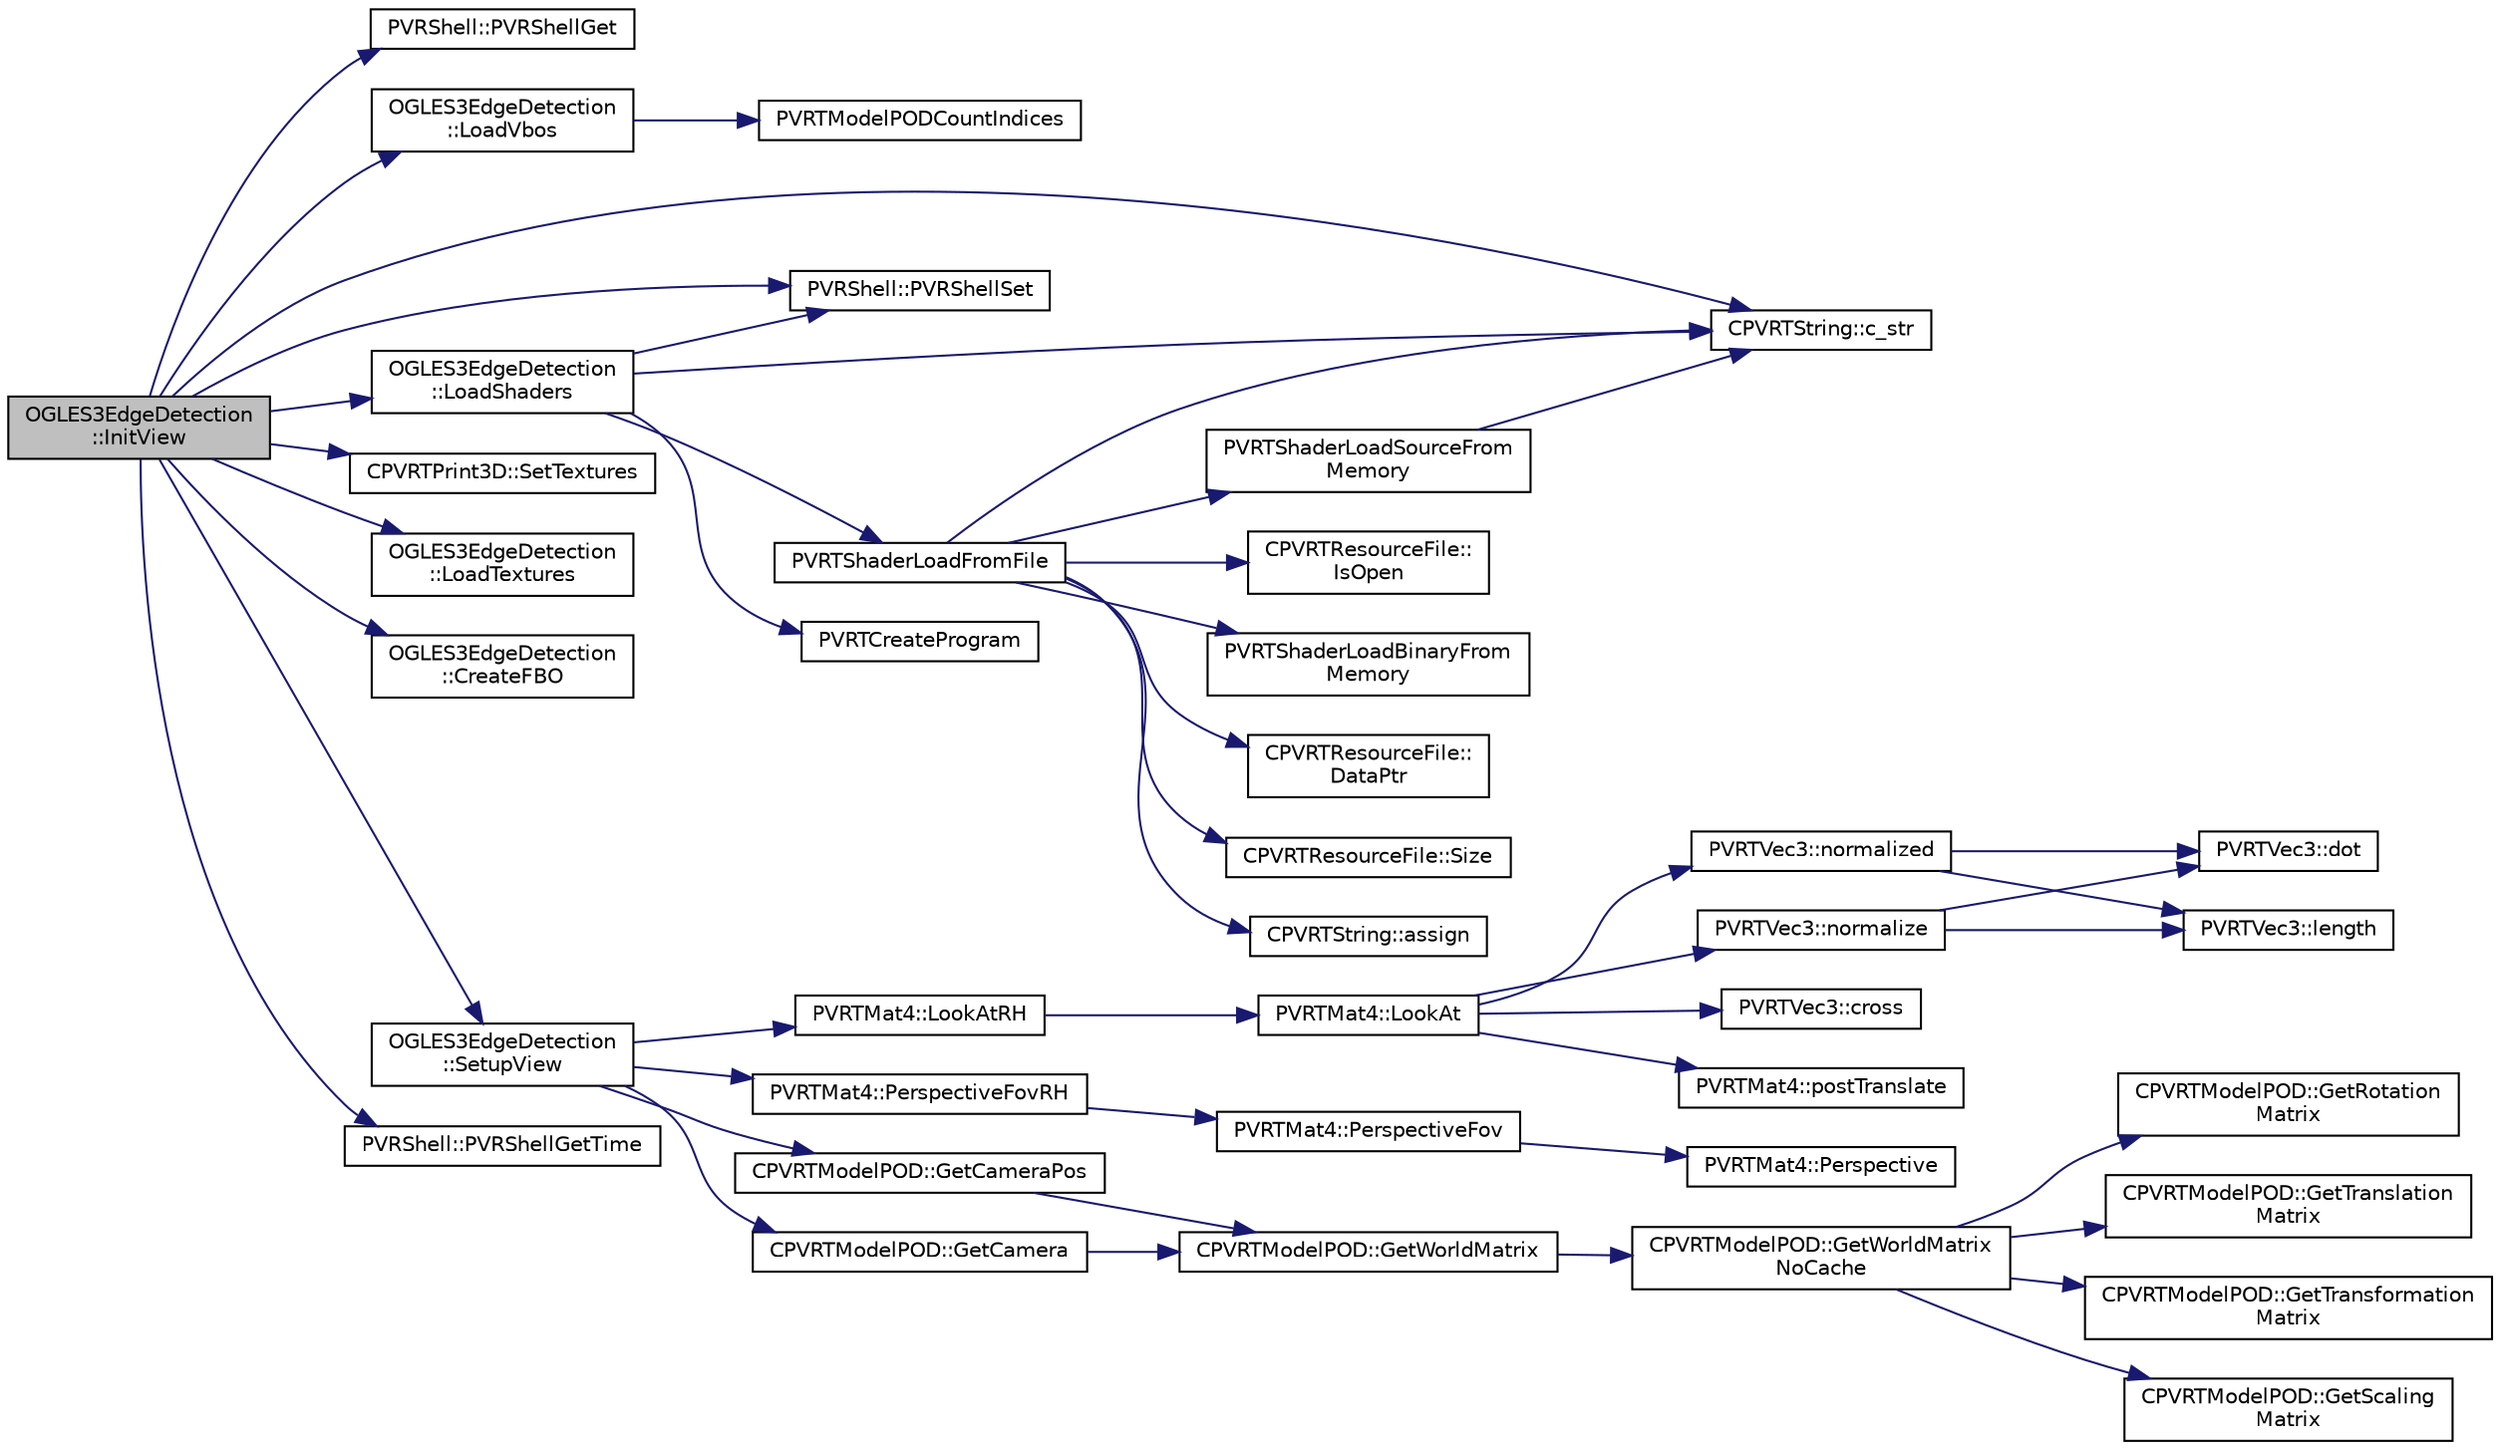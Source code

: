 digraph "OGLES3EdgeDetection::InitView"
{
  edge [fontname="Helvetica",fontsize="10",labelfontname="Helvetica",labelfontsize="10"];
  node [fontname="Helvetica",fontsize="10",shape=record];
  rankdir="LR";
  Node1 [label="OGLES3EdgeDetection\l::InitView",height=0.2,width=0.4,color="black", fillcolor="grey75", style="filled", fontcolor="black"];
  Node1 -> Node2 [color="midnightblue",fontsize="10",style="solid",fontname="Helvetica"];
  Node2 [label="PVRShell::PVRShellGet",height=0.2,width=0.4,color="black", fillcolor="white", style="filled",URL="$class_p_v_r_shell.html#ad58b00376cdae7a8aeea41fc17367bfd",tooltip="This function is used to get parameters from the PVRShell. It can be called from anywhere in the prog..."];
  Node1 -> Node3 [color="midnightblue",fontsize="10",style="solid",fontname="Helvetica"];
  Node3 [label="OGLES3EdgeDetection\l::LoadVbos",height=0.2,width=0.4,color="black", fillcolor="white", style="filled",URL="$class_o_g_l_e_s3_edge_detection.html#a6ffb6feb13d9ff1134356dbf0258c279"];
  Node3 -> Node4 [color="midnightblue",fontsize="10",style="solid",fontname="Helvetica"];
  Node4 [label="PVRTModelPODCountIndices",height=0.2,width=0.4,color="black", fillcolor="white", style="filled",URL="$_p_v_r_t_model_p_o_d_8h.html#a30211d755b5779ba7f85269a248b9254"];
  Node1 -> Node5 [color="midnightblue",fontsize="10",style="solid",fontname="Helvetica"];
  Node5 [label="PVRShell::PVRShellSet",height=0.2,width=0.4,color="black", fillcolor="white", style="filled",URL="$class_p_v_r_shell.html#afe4052dde87d659948defdd63529eee6",tooltip="This function is used to pass preferences to the PVRShell. If used, this function must be called from..."];
  Node1 -> Node6 [color="midnightblue",fontsize="10",style="solid",fontname="Helvetica"];
  Node6 [label="CPVRTString::c_str",height=0.2,width=0.4,color="black", fillcolor="white", style="filled",URL="$class_c_p_v_r_t_string.html#aabd1f2848c4b1d65e7418b264502687d",tooltip="Returns a const char* pointer of the string. "];
  Node1 -> Node7 [color="midnightblue",fontsize="10",style="solid",fontname="Helvetica"];
  Node7 [label="CPVRTPrint3D::SetTextures",height=0.2,width=0.4,color="black", fillcolor="white", style="filled",URL="$class_c_p_v_r_t_print3_d.html#a83a1fbe0a34d14a6a0d206b1e555dda7",tooltip="Initialization and texture upload of default font data. Should be called only once for a Print3D obje..."];
  Node1 -> Node8 [color="midnightblue",fontsize="10",style="solid",fontname="Helvetica"];
  Node8 [label="OGLES3EdgeDetection\l::LoadTextures",height=0.2,width=0.4,color="black", fillcolor="white", style="filled",URL="$class_o_g_l_e_s3_edge_detection.html#a385c9655de6ad857aad289ea02863949"];
  Node1 -> Node9 [color="midnightblue",fontsize="10",style="solid",fontname="Helvetica"];
  Node9 [label="OGLES3EdgeDetection\l::LoadShaders",height=0.2,width=0.4,color="black", fillcolor="white", style="filled",URL="$class_o_g_l_e_s3_edge_detection.html#aa35c89d1640749ddc3df9ae8885cd0e8"];
  Node9 -> Node10 [color="midnightblue",fontsize="10",style="solid",fontname="Helvetica"];
  Node10 [label="PVRTShaderLoadFromFile",height=0.2,width=0.4,color="black", fillcolor="white", style="filled",URL="$group___a_p_i___o_g_l_e_s2.html#ga568b6b49364c381f51f873e86d125138",tooltip="Loads a shader file into memory and passes it to the GL. It also passes defines that need to be pre-a..."];
  Node10 -> Node11 [color="midnightblue",fontsize="10",style="solid",fontname="Helvetica"];
  Node11 [label="CPVRTResourceFile::\lIsOpen",height=0.2,width=0.4,color="black", fillcolor="white", style="filled",URL="$class_c_p_v_r_t_resource_file.html#a484df820e9829438c0601bbc0aef7797",tooltip="Is the file open. "];
  Node10 -> Node12 [color="midnightblue",fontsize="10",style="solid",fontname="Helvetica"];
  Node12 [label="PVRTShaderLoadBinaryFrom\lMemory",height=0.2,width=0.4,color="black", fillcolor="white", style="filled",URL="$group___a_p_i___o_g_l_e_s2.html#gaeae857167097428a210514c0695a3ac7",tooltip="Takes a shader binary from memory and passes it to the GL. "];
  Node10 -> Node13 [color="midnightblue",fontsize="10",style="solid",fontname="Helvetica"];
  Node13 [label="CPVRTResourceFile::\lDataPtr",height=0.2,width=0.4,color="black", fillcolor="white", style="filled",URL="$class_c_p_v_r_t_resource_file.html#af3da413665ad9e932ae95676f3605781",tooltip="Returns a pointer to the file data. If the data is expected to be a string don&#39;t assume that it is nu..."];
  Node10 -> Node14 [color="midnightblue",fontsize="10",style="solid",fontname="Helvetica"];
  Node14 [label="CPVRTResourceFile::Size",height=0.2,width=0.4,color="black", fillcolor="white", style="filled",URL="$class_c_p_v_r_t_resource_file.html#adfd470f542fd27ee904966b116afd617",tooltip="Returns the size of the opened file. "];
  Node10 -> Node15 [color="midnightblue",fontsize="10",style="solid",fontname="Helvetica"];
  Node15 [label="CPVRTString::assign",height=0.2,width=0.4,color="black", fillcolor="white", style="filled",URL="$class_c_p_v_r_t_string.html#ada0fed209f3ddcb45cde07eff41b718a",tooltip="Assigns the string to the string _Ptr. "];
  Node10 -> Node6 [color="midnightblue",fontsize="10",style="solid",fontname="Helvetica"];
  Node10 -> Node16 [color="midnightblue",fontsize="10",style="solid",fontname="Helvetica"];
  Node16 [label="PVRTShaderLoadSourceFrom\lMemory",height=0.2,width=0.4,color="black", fillcolor="white", style="filled",URL="$group___a_p_i___o_g_l_e_s2.html#ga01702688579886d94df09c62817fab6c",tooltip="Loads a shader source code into memory and compiles it. It also pre-appends the array of defines that..."];
  Node16 -> Node6 [color="midnightblue",fontsize="10",style="solid",fontname="Helvetica"];
  Node9 -> Node17 [color="midnightblue",fontsize="10",style="solid",fontname="Helvetica"];
  Node17 [label="PVRTCreateProgram",height=0.2,width=0.4,color="black", fillcolor="white", style="filled",URL="$group___a_p_i___o_g_l_e_s2.html#ga47ba5cd4baf3d8541e222081b521d5c6",tooltip="Links a shader program. "];
  Node9 -> Node5 [color="midnightblue",fontsize="10",style="solid",fontname="Helvetica"];
  Node9 -> Node6 [color="midnightblue",fontsize="10",style="solid",fontname="Helvetica"];
  Node1 -> Node18 [color="midnightblue",fontsize="10",style="solid",fontname="Helvetica"];
  Node18 [label="OGLES3EdgeDetection\l::CreateFBO",height=0.2,width=0.4,color="black", fillcolor="white", style="filled",URL="$class_o_g_l_e_s3_edge_detection.html#a30ee2380b777d724cda6cd5ac55c349f"];
  Node1 -> Node19 [color="midnightblue",fontsize="10",style="solid",fontname="Helvetica"];
  Node19 [label="OGLES3EdgeDetection\l::SetupView",height=0.2,width=0.4,color="black", fillcolor="white", style="filled",URL="$class_o_g_l_e_s3_edge_detection.html#a25890cacb4e3b9cd75193851fefda205"];
  Node19 -> Node20 [color="midnightblue",fontsize="10",style="solid",fontname="Helvetica"];
  Node20 [label="CPVRTModelPOD::GetCameraPos",height=0.2,width=0.4,color="black", fillcolor="white", style="filled",URL="$class_c_p_v_r_t_model_p_o_d.html#a169b7cd0640846ee50a1ec7f1ba72550",tooltip="Calculate the position of the camera and its target. Uses animation data. If the queried camera does ..."];
  Node20 -> Node21 [color="midnightblue",fontsize="10",style="solid",fontname="Helvetica"];
  Node21 [label="CPVRTModelPOD::GetWorldMatrix",height=0.2,width=0.4,color="black", fillcolor="white", style="filled",URL="$class_c_p_v_r_t_model_p_o_d.html#a275eceb98a361d91d77e15b54238a8de",tooltip="Generates the world matrix for the given Mesh Instance; applies the parent&#39;s transform too..."];
  Node21 -> Node22 [color="midnightblue",fontsize="10",style="solid",fontname="Helvetica"];
  Node22 [label="CPVRTModelPOD::GetWorldMatrix\lNoCache",height=0.2,width=0.4,color="black", fillcolor="white", style="filled",URL="$class_c_p_v_r_t_model_p_o_d.html#a5d8930577009f9c922665522ca9bb1c3",tooltip="Generates the world matrix for the given Mesh Instance; applies the parent&#39;s transform too..."];
  Node22 -> Node23 [color="midnightblue",fontsize="10",style="solid",fontname="Helvetica"];
  Node23 [label="CPVRTModelPOD::GetTransformation\lMatrix",height=0.2,width=0.4,color="black", fillcolor="white", style="filled",URL="$class_c_p_v_r_t_model_p_o_d.html#ab614a904956547c6cd7c623046f888b2",tooltip="Generates the world matrix for the given Mesh Instance; applies the parent&#39;s transform too..."];
  Node22 -> Node24 [color="midnightblue",fontsize="10",style="solid",fontname="Helvetica"];
  Node24 [label="CPVRTModelPOD::GetScaling\lMatrix",height=0.2,width=0.4,color="black", fillcolor="white", style="filled",URL="$class_c_p_v_r_t_model_p_o_d.html#aaf982331192d8590949796dd61777c8a",tooltip="Generates the world matrix for the given Mesh Instance; applies the parent&#39;s transform too..."];
  Node22 -> Node25 [color="midnightblue",fontsize="10",style="solid",fontname="Helvetica"];
  Node25 [label="CPVRTModelPOD::GetRotation\lMatrix",height=0.2,width=0.4,color="black", fillcolor="white", style="filled",URL="$class_c_p_v_r_t_model_p_o_d.html#a021fd16d1c7d7f3e09ba1e133289d0e7",tooltip="Generates the world matrix for the given Mesh Instance; applies the parent&#39;s transform too..."];
  Node22 -> Node26 [color="midnightblue",fontsize="10",style="solid",fontname="Helvetica"];
  Node26 [label="CPVRTModelPOD::GetTranslation\lMatrix",height=0.2,width=0.4,color="black", fillcolor="white", style="filled",URL="$class_c_p_v_r_t_model_p_o_d.html#a5b9cdd65e3f36c6fe3c0a6937892d506",tooltip="Generates the world matrix for the given Mesh Instance; applies the parent&#39;s transform too..."];
  Node19 -> Node27 [color="midnightblue",fontsize="10",style="solid",fontname="Helvetica"];
  Node27 [label="CPVRTModelPOD::GetCamera",height=0.2,width=0.4,color="black", fillcolor="white", style="filled",URL="$class_c_p_v_r_t_model_p_o_d.html#aa96ff6f192ed302b0f0b5461c2b266d9",tooltip="Calculate the From, To and Up vectors for the given camera. Uses animation data. Note that even if th..."];
  Node27 -> Node21 [color="midnightblue",fontsize="10",style="solid",fontname="Helvetica"];
  Node19 -> Node28 [color="midnightblue",fontsize="10",style="solid",fontname="Helvetica"];
  Node28 [label="PVRTMat4::LookAtRH",height=0.2,width=0.4,color="black", fillcolor="white", style="filled",URL="$struct_p_v_r_t_mat4.html#a2c91f861b78d38e0f9ea3c6728a0b03a",tooltip="Create a look-at view matrix for a right hand coordinate system. "];
  Node28 -> Node29 [color="midnightblue",fontsize="10",style="solid",fontname="Helvetica"];
  Node29 [label="PVRTMat4::LookAt",height=0.2,width=0.4,color="black", fillcolor="white", style="filled",URL="$struct_p_v_r_t_mat4.html#a499e05ac090b56a6c9478b254d68cab5",tooltip="Create a look-at view matrix. "];
  Node29 -> Node30 [color="midnightblue",fontsize="10",style="solid",fontname="Helvetica"];
  Node30 [label="PVRTVec3::normalize",height=0.2,width=0.4,color="black", fillcolor="white", style="filled",URL="$struct_p_v_r_t_vec3.html#a18fbcf5025ed7c64bb00ba27f94302a4",tooltip="normalizes the vector "];
  Node30 -> Node31 [color="midnightblue",fontsize="10",style="solid",fontname="Helvetica"];
  Node31 [label="PVRTVec3::dot",height=0.2,width=0.4,color="black", fillcolor="white", style="filled",URL="$struct_p_v_r_t_vec3.html#af9156c21175c3f3b04fb11295f336623",tooltip="calculate the scalar product of two PVRTVec3s "];
  Node30 -> Node32 [color="midnightblue",fontsize="10",style="solid",fontname="Helvetica"];
  Node32 [label="PVRTVec3::length",height=0.2,width=0.4,color="black", fillcolor="white", style="filled",URL="$struct_p_v_r_t_vec3.html#aa2c1f573d504ea9ebe52d112cfd91222",tooltip="calculates the magnitude of the vector "];
  Node29 -> Node33 [color="midnightblue",fontsize="10",style="solid",fontname="Helvetica"];
  Node33 [label="PVRTVec3::cross",height=0.2,width=0.4,color="black", fillcolor="white", style="filled",URL="$struct_p_v_r_t_vec3.html#ae5c0781b20ea9945ba92567e77782b92",tooltip="calculate the cross product of two PVRTVec3s "];
  Node29 -> Node34 [color="midnightblue",fontsize="10",style="solid",fontname="Helvetica"];
  Node34 [label="PVRTVec3::normalized",height=0.2,width=0.4,color="black", fillcolor="white", style="filled",URL="$struct_p_v_r_t_vec3.html#ac5c54e180c246587037d2f7fa2c4d12d",tooltip="returns a normalized vector of the same direction as this vector "];
  Node34 -> Node31 [color="midnightblue",fontsize="10",style="solid",fontname="Helvetica"];
  Node34 -> Node32 [color="midnightblue",fontsize="10",style="solid",fontname="Helvetica"];
  Node29 -> Node35 [color="midnightblue",fontsize="10",style="solid",fontname="Helvetica"];
  Node35 [label="PVRTMat4::postTranslate",height=0.2,width=0.4,color="black", fillcolor="white", style="filled",URL="$struct_p_v_r_t_mat4.html#a53a4cffcb0692d8c7d8bc180d8235a8d",tooltip="Alters the translation component of the transformation matrix. "];
  Node19 -> Node36 [color="midnightblue",fontsize="10",style="solid",fontname="Helvetica"];
  Node36 [label="PVRTMat4::PerspectiveFovRH",height=0.2,width=0.4,color="black", fillcolor="white", style="filled",URL="$struct_p_v_r_t_mat4.html#a614e5b42b69d123e1969e33ad8ae0e81",tooltip="Create a perspective matrix for a right hand coordinate system. "];
  Node36 -> Node37 [color="midnightblue",fontsize="10",style="solid",fontname="Helvetica"];
  Node37 [label="PVRTMat4::PerspectiveFov",height=0.2,width=0.4,color="black", fillcolor="white", style="filled",URL="$struct_p_v_r_t_mat4.html#a9e6ccece8c34673154a72f993d10529b",tooltip="Perspective calculation where field of view is used instead of near plane dimensions. "];
  Node37 -> Node38 [color="midnightblue",fontsize="10",style="solid",fontname="Helvetica"];
  Node38 [label="PVRTMat4::Perspective",height=0.2,width=0.4,color="black", fillcolor="white", style="filled",URL="$struct_p_v_r_t_mat4.html#af03e5074ed794e142237cd9452f0e054",tooltip="Create a perspective matrix. "];
  Node1 -> Node39 [color="midnightblue",fontsize="10",style="solid",fontname="Helvetica"];
  Node39 [label="PVRShell::PVRShellGetTime",height=0.2,width=0.4,color="black", fillcolor="white", style="filled",URL="$class_p_v_r_shell.html#a62b50b284b42c0f9e037855a14d64bfe",tooltip="The number itself should be considered meaningless; an application should use this function to determ..."];
}

